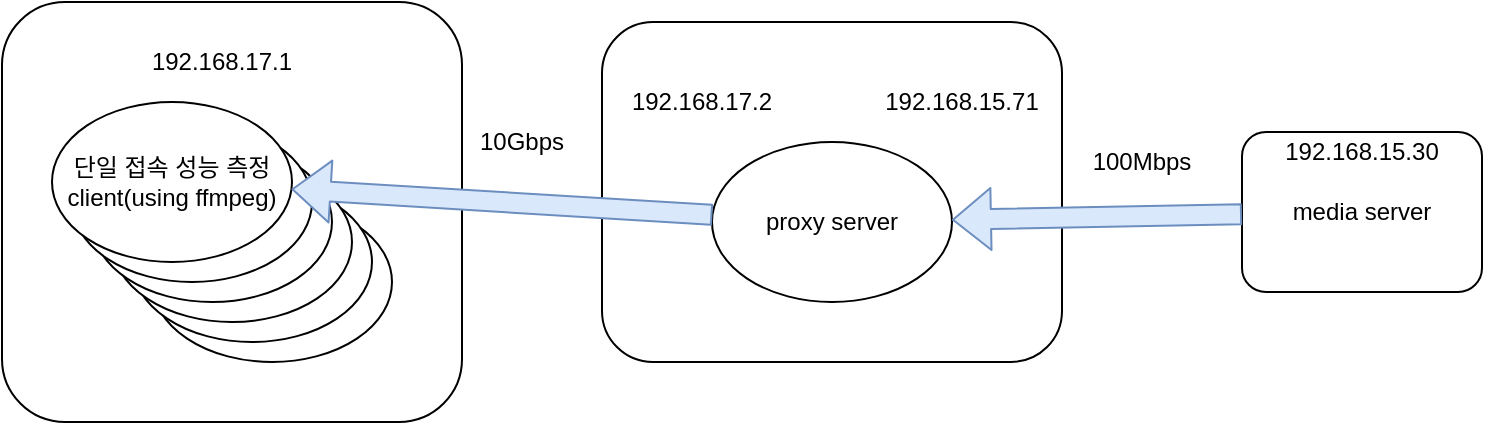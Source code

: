 <mxfile version="14.0.1" type="github" pages="4">
  <diagram name="기존 테스트 환경 이용" id="e3a06f82-3646-2815-327d-82caf3d4e204">
    <mxGraphModel dx="861" dy="708" grid="1" gridSize="10" guides="1" tooltips="1" connect="1" arrows="1" fold="1" page="1" pageScale="1.5" pageWidth="1169" pageHeight="826" background="none" math="0" shadow="0">
      <root>
        <mxCell id="0" style=";html=1;" />
        <mxCell id="1" style=";html=1;" parent="0" />
        <mxCell id="XFZ9LQP_6vd32AAqSW2_-2" value="" style="rounded=1;whiteSpace=wrap;html=1;" vertex="1" parent="1">
          <mxGeometry x="370" y="280" width="230" height="170" as="geometry" />
        </mxCell>
        <mxCell id="XFZ9LQP_6vd32AAqSW2_-3" value="192.168.15.71" style="text;html=1;strokeColor=none;fillColor=none;align=center;verticalAlign=middle;whiteSpace=wrap;rounded=0;" vertex="1" parent="1">
          <mxGeometry x="500" y="310" width="100" height="20" as="geometry" />
        </mxCell>
        <mxCell id="XFZ9LQP_6vd32AAqSW2_-4" value="192.168.17.2" style="text;html=1;strokeColor=none;fillColor=none;align=center;verticalAlign=middle;whiteSpace=wrap;rounded=0;" vertex="1" parent="1">
          <mxGeometry x="370" y="310" width="100" height="20" as="geometry" />
        </mxCell>
        <mxCell id="XFZ9LQP_6vd32AAqSW2_-5" value="media server" style="rounded=1;whiteSpace=wrap;html=1;" vertex="1" parent="1">
          <mxGeometry x="690" y="335" width="120" height="80" as="geometry" />
        </mxCell>
        <mxCell id="XFZ9LQP_6vd32AAqSW2_-7" value="proxy server" style="ellipse;whiteSpace=wrap;html=1;" vertex="1" parent="1">
          <mxGeometry x="425" y="340" width="120" height="80" as="geometry" />
        </mxCell>
        <mxCell id="XFZ9LQP_6vd32AAqSW2_-8" value="" style="rounded=1;whiteSpace=wrap;html=1;" vertex="1" parent="1">
          <mxGeometry x="70" y="270" width="230" height="210" as="geometry" />
        </mxCell>
        <mxCell id="XFZ9LQP_6vd32AAqSW2_-9" value="192.168.17.1" style="text;html=1;strokeColor=none;fillColor=none;align=center;verticalAlign=middle;whiteSpace=wrap;rounded=0;" vertex="1" parent="1">
          <mxGeometry x="130" y="290" width="100" height="20" as="geometry" />
        </mxCell>
        <mxCell id="XFZ9LQP_6vd32AAqSW2_-16" value="" style="group" vertex="1" connectable="0" parent="1">
          <mxGeometry x="95" y="320" width="170" height="130" as="geometry" />
        </mxCell>
        <mxCell id="XFZ9LQP_6vd32AAqSW2_-11" value="" style="ellipse;whiteSpace=wrap;html=1;" vertex="1" parent="XFZ9LQP_6vd32AAqSW2_-16">
          <mxGeometry x="50" y="50" width="120" height="80" as="geometry" />
        </mxCell>
        <mxCell id="XFZ9LQP_6vd32AAqSW2_-12" value="" style="ellipse;whiteSpace=wrap;html=1;" vertex="1" parent="XFZ9LQP_6vd32AAqSW2_-16">
          <mxGeometry x="40" y="40" width="120" height="80" as="geometry" />
        </mxCell>
        <mxCell id="XFZ9LQP_6vd32AAqSW2_-13" value="" style="ellipse;whiteSpace=wrap;html=1;" vertex="1" parent="XFZ9LQP_6vd32AAqSW2_-16">
          <mxGeometry x="30" y="30" width="120" height="80" as="geometry" />
        </mxCell>
        <mxCell id="XFZ9LQP_6vd32AAqSW2_-14" value="" style="ellipse;whiteSpace=wrap;html=1;" vertex="1" parent="XFZ9LQP_6vd32AAqSW2_-16">
          <mxGeometry x="20" y="20" width="120" height="80" as="geometry" />
        </mxCell>
        <mxCell id="XFZ9LQP_6vd32AAqSW2_-15" value="" style="ellipse;whiteSpace=wrap;html=1;" vertex="1" parent="XFZ9LQP_6vd32AAqSW2_-16">
          <mxGeometry x="10" y="10" width="120" height="80" as="geometry" />
        </mxCell>
        <mxCell id="XFZ9LQP_6vd32AAqSW2_-10" value="단일 접속 성능 측정 client(using ffmpeg)" style="ellipse;whiteSpace=wrap;html=1;" vertex="1" parent="XFZ9LQP_6vd32AAqSW2_-16">
          <mxGeometry width="120" height="80" as="geometry" />
        </mxCell>
        <mxCell id="XFZ9LQP_6vd32AAqSW2_-18" value="192.168.15.30" style="text;html=1;strokeColor=none;fillColor=none;align=center;verticalAlign=middle;whiteSpace=wrap;rounded=0;" vertex="1" parent="1">
          <mxGeometry x="700" y="335" width="100" height="20" as="geometry" />
        </mxCell>
        <mxCell id="4dWI_uFi1t8rFsBz-r9V-2" value="" style="shape=flexArrow;endArrow=classic;html=1;fillColor=#dae8fc;strokeColor=#6c8ebf;" edge="1" parent="1" source="XFZ9LQP_6vd32AAqSW2_-5" target="XFZ9LQP_6vd32AAqSW2_-7">
          <mxGeometry width="50" height="50" relative="1" as="geometry">
            <mxPoint x="640" y="600" as="sourcePoint" />
            <mxPoint x="690" y="550" as="targetPoint" />
          </mxGeometry>
        </mxCell>
        <mxCell id="4dWI_uFi1t8rFsBz-r9V-3" value="" style="shape=flexArrow;endArrow=classic;html=1;fillColor=#dae8fc;strokeColor=#6c8ebf;" edge="1" parent="1" source="XFZ9LQP_6vd32AAqSW2_-7" target="XFZ9LQP_6vd32AAqSW2_-10">
          <mxGeometry width="50" height="50" relative="1" as="geometry">
            <mxPoint x="330" y="560" as="sourcePoint" />
            <mxPoint x="380" y="510" as="targetPoint" />
          </mxGeometry>
        </mxCell>
        <mxCell id="FcOOeUxXPdtkOmWeGGfr-2" value="10Gbps" style="text;html=1;strokeColor=none;fillColor=none;align=center;verticalAlign=middle;whiteSpace=wrap;rounded=0;" vertex="1" parent="1">
          <mxGeometry x="310" y="330" width="40" height="20" as="geometry" />
        </mxCell>
        <mxCell id="FcOOeUxXPdtkOmWeGGfr-3" value="100Mbps" style="text;html=1;strokeColor=none;fillColor=none;align=center;verticalAlign=middle;whiteSpace=wrap;rounded=0;" vertex="1" parent="1">
          <mxGeometry x="610" y="340" width="60" height="20" as="geometry" />
        </mxCell>
      </root>
    </mxGraphModel>
  </diagram>
  <diagram id="hkR3sn4cDAYCGyZjZpPD" name="다중 접속 환경 이용">
    <mxGraphModel dx="861" dy="708" grid="1" gridSize="10" guides="1" tooltips="1" connect="1" arrows="1" fold="1" page="1" pageScale="1" pageWidth="827" pageHeight="1169" math="0" shadow="0">
      <root>
        <mxCell id="Fjwc3TazdKmqD54wbONH-0" />
        <mxCell id="Fjwc3TazdKmqD54wbONH-1" parent="Fjwc3TazdKmqD54wbONH-0" />
        <mxCell id="8pJwLT9OswFstVxDtRX_-0" value="" style="rounded=1;whiteSpace=wrap;html=1;" vertex="1" parent="Fjwc3TazdKmqD54wbONH-1">
          <mxGeometry x="380" y="170" width="230" height="170" as="geometry" />
        </mxCell>
        <mxCell id="8pJwLT9OswFstVxDtRX_-1" value="192.168.15.71" style="text;html=1;strokeColor=none;fillColor=none;align=center;verticalAlign=middle;whiteSpace=wrap;rounded=0;" vertex="1" parent="Fjwc3TazdKmqD54wbONH-1">
          <mxGeometry x="510" y="180" width="100" height="20" as="geometry" />
        </mxCell>
        <mxCell id="8pJwLT9OswFstVxDtRX_-2" value="192.168.17.2" style="text;html=1;strokeColor=none;fillColor=none;align=center;verticalAlign=middle;whiteSpace=wrap;rounded=0;" vertex="1" parent="Fjwc3TazdKmqD54wbONH-1">
          <mxGeometry x="380" y="180" width="100" height="20" as="geometry" />
        </mxCell>
        <mxCell id="8pJwLT9OswFstVxDtRX_-3" value="media server" style="rounded=1;whiteSpace=wrap;html=1;" vertex="1" parent="Fjwc3TazdKmqD54wbONH-1">
          <mxGeometry x="690" y="220" width="120" height="80" as="geometry" />
        </mxCell>
        <mxCell id="8pJwLT9OswFstVxDtRX_-5" value="proxy server" style="ellipse;whiteSpace=wrap;html=1;" vertex="1" parent="Fjwc3TazdKmqD54wbONH-1">
          <mxGeometry x="435" y="230" width="120" height="80" as="geometry" />
        </mxCell>
        <mxCell id="8pJwLT9OswFstVxDtRX_-6" value="" style="rounded=1;whiteSpace=wrap;html=1;" vertex="1" parent="Fjwc3TazdKmqD54wbONH-1">
          <mxGeometry x="80" y="160" width="230" height="210" as="geometry" />
        </mxCell>
        <mxCell id="8pJwLT9OswFstVxDtRX_-7" value="192.168.17.1" style="text;html=1;strokeColor=none;fillColor=none;align=center;verticalAlign=middle;whiteSpace=wrap;rounded=0;" vertex="1" parent="Fjwc3TazdKmqD54wbONH-1">
          <mxGeometry x="140" y="180" width="100" height="20" as="geometry" />
        </mxCell>
        <mxCell id="8pJwLT9OswFstVxDtRX_-9" value="192.168.15.30" style="text;html=1;strokeColor=none;fillColor=none;align=center;verticalAlign=middle;whiteSpace=wrap;rounded=0;" vertex="1" parent="Fjwc3TazdKmqD54wbONH-1">
          <mxGeometry x="700" y="220" width="100" height="20" as="geometry" />
        </mxCell>
        <mxCell id="8pJwLT9OswFstVxDtRX_-10" value="다중 접속 성능 측정 client (using live555)" style="ellipse;whiteSpace=wrap;html=1;" vertex="1" parent="Fjwc3TazdKmqD54wbONH-1">
          <mxGeometry x="130" y="230" width="120" height="80" as="geometry" />
        </mxCell>
        <mxCell id="m8TRtbLgluK5ZIM373d8-0" value="" style="shape=flexArrow;endArrow=classic;html=1;fillColor=#dae8fc;strokeColor=#6c8ebf;" edge="1" parent="Fjwc3TazdKmqD54wbONH-1" source="8pJwLT9OswFstVxDtRX_-5" target="8pJwLT9OswFstVxDtRX_-10">
          <mxGeometry width="50" height="50" relative="1" as="geometry">
            <mxPoint x="370" y="490" as="sourcePoint" />
            <mxPoint x="420" y="440" as="targetPoint" />
          </mxGeometry>
        </mxCell>
        <mxCell id="m8TRtbLgluK5ZIM373d8-1" value="" style="shape=flexArrow;endArrow=classic;html=1;fillColor=#dae8fc;strokeColor=#6c8ebf;" edge="1" parent="Fjwc3TazdKmqD54wbONH-1" source="8pJwLT9OswFstVxDtRX_-3" target="8pJwLT9OswFstVxDtRX_-5">
          <mxGeometry width="50" height="50" relative="1" as="geometry">
            <mxPoint x="770" y="440" as="sourcePoint" />
            <mxPoint x="585" y="440" as="targetPoint" />
          </mxGeometry>
        </mxCell>
        <mxCell id="ZIKvvayDOVXVrU8kE1or-0" value="10Gbps" style="text;html=1;strokeColor=none;fillColor=none;align=center;verticalAlign=middle;whiteSpace=wrap;rounded=0;" vertex="1" parent="Fjwc3TazdKmqD54wbONH-1">
          <mxGeometry x="320" y="230" width="40" height="20" as="geometry" />
        </mxCell>
        <mxCell id="ZIKvvayDOVXVrU8kE1or-1" value="100Mbps" style="text;html=1;strokeColor=none;fillColor=none;align=center;verticalAlign=middle;whiteSpace=wrap;rounded=0;" vertex="1" parent="Fjwc3TazdKmqD54wbONH-1">
          <mxGeometry x="630" y="230" width="50" height="20" as="geometry" />
        </mxCell>
      </root>
    </mxGraphModel>
  </diagram>
  <diagram id="uhgjBJ7_JR388hK3bsBW" name="다중 사이트 접속 환경">
    <mxGraphModel dx="861" dy="708" grid="1" gridSize="10" guides="1" tooltips="1" connect="1" arrows="1" fold="1" page="1" pageScale="1" pageWidth="827" pageHeight="1169" math="0" shadow="0">
      <root>
        <mxCell id="BUUrjIPQTUBlwi6Qux27-0" />
        <mxCell id="BUUrjIPQTUBlwi6Qux27-1" parent="BUUrjIPQTUBlwi6Qux27-0" />
        <mxCell id="BUUrjIPQTUBlwi6Qux27-2" value="" style="rounded=1;whiteSpace=wrap;html=1;" vertex="1" parent="BUUrjIPQTUBlwi6Qux27-1">
          <mxGeometry x="380" y="190" width="230" height="170" as="geometry" />
        </mxCell>
        <mxCell id="BUUrjIPQTUBlwi6Qux27-3" value="192.168.15.71" style="text;html=1;strokeColor=none;fillColor=none;align=center;verticalAlign=middle;whiteSpace=wrap;rounded=0;" vertex="1" parent="BUUrjIPQTUBlwi6Qux27-1">
          <mxGeometry x="510" y="220" width="100" height="20" as="geometry" />
        </mxCell>
        <mxCell id="BUUrjIPQTUBlwi6Qux27-4" value="192.168.17.2" style="text;html=1;strokeColor=none;fillColor=none;align=center;verticalAlign=middle;whiteSpace=wrap;rounded=0;" vertex="1" parent="BUUrjIPQTUBlwi6Qux27-1">
          <mxGeometry x="380" y="220" width="100" height="20" as="geometry" />
        </mxCell>
        <mxCell id="BUUrjIPQTUBlwi6Qux27-7" value="proxy server" style="ellipse;whiteSpace=wrap;html=1;" vertex="1" parent="BUUrjIPQTUBlwi6Qux27-1">
          <mxGeometry x="435" y="250" width="120" height="80" as="geometry" />
        </mxCell>
        <mxCell id="cxo9fNkJwvbnUJtVLg4k-5" value="" style="group" vertex="1" connectable="0" parent="BUUrjIPQTUBlwi6Qux27-1">
          <mxGeometry x="80" y="110" width="230" height="340" as="geometry" />
        </mxCell>
        <mxCell id="BUUrjIPQTUBlwi6Qux27-8" value="" style="rounded=1;whiteSpace=wrap;html=1;" vertex="1" parent="cxo9fNkJwvbnUJtVLg4k-5">
          <mxGeometry width="230" height="340" as="geometry" />
        </mxCell>
        <mxCell id="BUUrjIPQTUBlwi6Qux27-9" value="192.168.17.1" style="text;html=1;strokeColor=none;fillColor=none;align=center;verticalAlign=middle;whiteSpace=wrap;rounded=0;" vertex="1" parent="cxo9fNkJwvbnUJtVLg4k-5">
          <mxGeometry x="60" y="20" width="100" height="20" as="geometry" />
        </mxCell>
        <mxCell id="BUUrjIPQTUBlwi6Qux27-12" value="다중 접속 성능 측정 client (using live555)" style="ellipse;whiteSpace=wrap;html=1;" vertex="1" parent="cxo9fNkJwvbnUJtVLg4k-5">
          <mxGeometry x="50" y="70" width="120" height="80" as="geometry" />
        </mxCell>
        <mxCell id="cxo9fNkJwvbnUJtVLg4k-0" value="다중 접속 성능 측정 client (using live555)" style="ellipse;whiteSpace=wrap;html=1;" vertex="1" parent="cxo9fNkJwvbnUJtVLg4k-5">
          <mxGeometry x="50" y="160" width="120" height="80" as="geometry" />
        </mxCell>
        <mxCell id="cxo9fNkJwvbnUJtVLg4k-1" value="다중 접속 성능 측정 client (using live555)" style="ellipse;whiteSpace=wrap;html=1;" vertex="1" parent="cxo9fNkJwvbnUJtVLg4k-5">
          <mxGeometry x="50" y="250" width="120" height="80" as="geometry" />
        </mxCell>
        <mxCell id="cxo9fNkJwvbnUJtVLg4k-6" value="" style="group" vertex="1" connectable="0" parent="BUUrjIPQTUBlwi6Qux27-1">
          <mxGeometry x="680" y="110" width="230" height="340" as="geometry" />
        </mxCell>
        <mxCell id="cxo9fNkJwvbnUJtVLg4k-7" value="" style="rounded=1;whiteSpace=wrap;html=1;" vertex="1" parent="cxo9fNkJwvbnUJtVLg4k-6">
          <mxGeometry width="230" height="340" as="geometry" />
        </mxCell>
        <mxCell id="cxo9fNkJwvbnUJtVLg4k-8" value="192.168.15.24" style="text;html=1;strokeColor=none;fillColor=none;align=center;verticalAlign=middle;whiteSpace=wrap;rounded=0;" vertex="1" parent="cxo9fNkJwvbnUJtVLg4k-6">
          <mxGeometry x="60" y="20" width="100" height="20" as="geometry" />
        </mxCell>
        <mxCell id="cxo9fNkJwvbnUJtVLg4k-9" value="다중 접속 성능 측정 client (using live555)" style="ellipse;whiteSpace=wrap;html=1;" vertex="1" parent="cxo9fNkJwvbnUJtVLg4k-6">
          <mxGeometry x="50" y="70" width="120" height="80" as="geometry" />
        </mxCell>
        <mxCell id="cxo9fNkJwvbnUJtVLg4k-10" value="다중 접속 성능 측정 client (using live555)" style="ellipse;whiteSpace=wrap;html=1;" vertex="1" parent="cxo9fNkJwvbnUJtVLg4k-6">
          <mxGeometry x="50" y="160" width="120" height="80" as="geometry" />
        </mxCell>
        <mxCell id="cxo9fNkJwvbnUJtVLg4k-11" value="다중 접속 성능 측정 client (using live555)" style="ellipse;whiteSpace=wrap;html=1;" vertex="1" parent="cxo9fNkJwvbnUJtVLg4k-6">
          <mxGeometry x="50" y="250" width="120" height="80" as="geometry" />
        </mxCell>
        <mxCell id="vgGqtEQ1BQVsptybYaGz-0" value="" style="shape=flexArrow;endArrow=classic;html=1;fillColor=#dae8fc;strokeColor=#6c8ebf;" edge="1" parent="BUUrjIPQTUBlwi6Qux27-1" source="BUUrjIPQTUBlwi6Qux27-7" target="cxo9fNkJwvbnUJtVLg4k-1">
          <mxGeometry width="50" height="50" relative="1" as="geometry">
            <mxPoint x="440" y="480" as="sourcePoint" />
            <mxPoint x="400" y="460" as="targetPoint" />
          </mxGeometry>
        </mxCell>
        <mxCell id="vgGqtEQ1BQVsptybYaGz-1" value="" style="shape=flexArrow;endArrow=classic;html=1;fillColor=#dae8fc;strokeColor=#6c8ebf;" edge="1" parent="BUUrjIPQTUBlwi6Qux27-1" source="BUUrjIPQTUBlwi6Qux27-7" target="cxo9fNkJwvbnUJtVLg4k-0">
          <mxGeometry width="50" height="50" relative="1" as="geometry">
            <mxPoint x="470" y="510" as="sourcePoint" />
            <mxPoint x="452.227" y="319.033" as="targetPoint" />
          </mxGeometry>
        </mxCell>
        <mxCell id="vgGqtEQ1BQVsptybYaGz-2" value="" style="shape=flexArrow;endArrow=classic;html=1;fillColor=#dae8fc;strokeColor=#6c8ebf;" edge="1" parent="BUUrjIPQTUBlwi6Qux27-1" source="BUUrjIPQTUBlwi6Qux27-7" target="BUUrjIPQTUBlwi6Qux27-12">
          <mxGeometry width="50" height="50" relative="1" as="geometry">
            <mxPoint x="360" y="160" as="sourcePoint" />
            <mxPoint x="462.227" y="329.033" as="targetPoint" />
          </mxGeometry>
        </mxCell>
        <mxCell id="MdC6Lm9sZ6NcO5XNqYiy-0" value="" style="shape=flexArrow;endArrow=classic;html=1;fillColor=#dae8fc;strokeColor=#6c8ebf;" edge="1" parent="BUUrjIPQTUBlwi6Qux27-1" source="BUUrjIPQTUBlwi6Qux27-7" target="cxo9fNkJwvbnUJtVLg4k-11">
          <mxGeometry width="50" height="50" relative="1" as="geometry">
            <mxPoint x="649.341" y="439.999" as="sourcePoint" />
            <mxPoint x="450.003" y="512.077" as="targetPoint" />
          </mxGeometry>
        </mxCell>
        <mxCell id="MdC6Lm9sZ6NcO5XNqYiy-1" value="" style="shape=flexArrow;endArrow=classic;html=1;fillColor=#dae8fc;strokeColor=#6c8ebf;" edge="1" parent="BUUrjIPQTUBlwi6Qux27-1" source="BUUrjIPQTUBlwi6Qux27-7" target="cxo9fNkJwvbnUJtVLg4k-10">
          <mxGeometry width="50" height="50" relative="1" as="geometry">
            <mxPoint x="462.111" y="328.889" as="sourcePoint" />
            <mxPoint x="262.773" y="400.967" as="targetPoint" />
          </mxGeometry>
        </mxCell>
        <mxCell id="MdC6Lm9sZ6NcO5XNqYiy-2" value="" style="shape=flexArrow;endArrow=classic;html=1;fillColor=#dae8fc;strokeColor=#6c8ebf;" edge="1" parent="BUUrjIPQTUBlwi6Qux27-1" source="BUUrjIPQTUBlwi6Qux27-7" target="cxo9fNkJwvbnUJtVLg4k-9">
          <mxGeometry width="50" height="50" relative="1" as="geometry">
            <mxPoint x="472.111" y="338.889" as="sourcePoint" />
            <mxPoint x="272.773" y="410.967" as="targetPoint" />
          </mxGeometry>
        </mxCell>
        <mxCell id="MdC6Lm9sZ6NcO5XNqYiy-3" value="" style="shape=flexArrow;endArrow=classic;html=1;fillColor=#dae8fc;strokeColor=#6c8ebf;" edge="1" parent="BUUrjIPQTUBlwi6Qux27-1" source="BUUrjIPQTUBlwi6Qux27-5" target="BUUrjIPQTUBlwi6Qux27-7">
          <mxGeometry width="50" height="50" relative="1" as="geometry">
            <mxPoint x="557.398" y="319.487" as="sourcePoint" />
            <mxPoint x="747.635" y="390.474" as="targetPoint" />
          </mxGeometry>
        </mxCell>
        <mxCell id="p47qT8-LsNAnAkikmj5f-0" value="" style="group" vertex="1" connectable="0" parent="BUUrjIPQTUBlwi6Qux27-1">
          <mxGeometry x="435" y="70" width="120" height="80" as="geometry" />
        </mxCell>
        <mxCell id="BUUrjIPQTUBlwi6Qux27-5" value="media server" style="rounded=1;whiteSpace=wrap;html=1;" vertex="1" parent="p47qT8-LsNAnAkikmj5f-0">
          <mxGeometry width="120" height="80" as="geometry" />
        </mxCell>
        <mxCell id="BUUrjIPQTUBlwi6Qux27-11" value="192.168.15.30" style="text;html=1;strokeColor=none;fillColor=none;align=center;verticalAlign=middle;whiteSpace=wrap;rounded=0;" vertex="1" parent="p47qT8-LsNAnAkikmj5f-0">
          <mxGeometry x="10" width="100" height="20" as="geometry" />
        </mxCell>
        <mxCell id="p47qT8-LsNAnAkikmj5f-1" value="..." style="text;html=1;strokeColor=none;fillColor=none;align=center;verticalAlign=middle;whiteSpace=wrap;rounded=0;fontStyle=1" vertex="1" parent="BUUrjIPQTUBlwi6Qux27-1">
          <mxGeometry x="500" y="160" width="40" height="20" as="geometry" />
        </mxCell>
      </root>
    </mxGraphModel>
  </diagram>
  <diagram id="AcDFYBQOCA0mSE_7-_PF" name="Load Balancer 사용">
    <mxGraphModel dx="861" dy="708" grid="1" gridSize="10" guides="1" tooltips="1" connect="1" arrows="1" fold="1" page="1" pageScale="1" pageWidth="827" pageHeight="1169" math="0" shadow="0">
      <root>
        <mxCell id="hHD968hnARFrCfqBzCk8-0" />
        <mxCell id="hHD968hnARFrCfqBzCk8-1" parent="hHD968hnARFrCfqBzCk8-0" />
        <mxCell id="r4-z6pHgullEZhp2e9bd-0" value="" style="rounded=1;whiteSpace=wrap;html=1;" vertex="1" parent="hHD968hnARFrCfqBzCk8-1">
          <mxGeometry x="340" y="190" width="310" height="370" as="geometry" />
        </mxCell>
        <mxCell id="r4-z6pHgullEZhp2e9bd-2" value="192.168.17.2" style="text;html=1;strokeColor=none;fillColor=none;align=center;verticalAlign=middle;whiteSpace=wrap;rounded=0;" vertex="1" parent="hHD968hnARFrCfqBzCk8-1">
          <mxGeometry x="380" y="200" width="100" height="20" as="geometry" />
        </mxCell>
        <mxCell id="r4-z6pHgullEZhp2e9bd-4" value="Load balancer" style="ellipse;whiteSpace=wrap;html=1;" vertex="1" parent="hHD968hnARFrCfqBzCk8-1">
          <mxGeometry x="435" y="250" width="120" height="80" as="geometry" />
        </mxCell>
        <mxCell id="r4-z6pHgullEZhp2e9bd-6" value="" style="group" vertex="1" connectable="0" parent="hHD968hnARFrCfqBzCk8-1">
          <mxGeometry x="80" y="110" width="230" height="340" as="geometry" />
        </mxCell>
        <mxCell id="r4-z6pHgullEZhp2e9bd-7" value="" style="rounded=1;whiteSpace=wrap;html=1;" vertex="1" parent="r4-z6pHgullEZhp2e9bd-6">
          <mxGeometry width="230" height="340" as="geometry" />
        </mxCell>
        <mxCell id="r4-z6pHgullEZhp2e9bd-8" value="192.168.17.1" style="text;html=1;strokeColor=none;fillColor=none;align=center;verticalAlign=middle;whiteSpace=wrap;rounded=0;" vertex="1" parent="r4-z6pHgullEZhp2e9bd-6">
          <mxGeometry x="60" y="20" width="100" height="20" as="geometry" />
        </mxCell>
        <mxCell id="r4-z6pHgullEZhp2e9bd-9" value="다중 접속 성능 측정 client (using live555)" style="ellipse;whiteSpace=wrap;html=1;" vertex="1" parent="r4-z6pHgullEZhp2e9bd-6">
          <mxGeometry x="50" y="70" width="120" height="80" as="geometry" />
        </mxCell>
        <mxCell id="r4-z6pHgullEZhp2e9bd-10" value="다중 접속 성능 측정 client (using live555)" style="ellipse;whiteSpace=wrap;html=1;" vertex="1" parent="r4-z6pHgullEZhp2e9bd-6">
          <mxGeometry x="50" y="160" width="120" height="80" as="geometry" />
        </mxCell>
        <mxCell id="r4-z6pHgullEZhp2e9bd-11" value="다중 접속 성능 측정 client (using live555)" style="ellipse;whiteSpace=wrap;html=1;" vertex="1" parent="r4-z6pHgullEZhp2e9bd-6">
          <mxGeometry x="50" y="250" width="120" height="80" as="geometry" />
        </mxCell>
        <mxCell id="r4-z6pHgullEZhp2e9bd-18" value="" style="shape=flexArrow;endArrow=classic;html=1;fillColor=#dae8fc;strokeColor=#6c8ebf;" edge="1" parent="hHD968hnARFrCfqBzCk8-1" source="r4-z6pHgullEZhp2e9bd-4" target="r4-z6pHgullEZhp2e9bd-11">
          <mxGeometry width="50" height="50" relative="1" as="geometry">
            <mxPoint x="440" y="480" as="sourcePoint" />
            <mxPoint x="400" y="460" as="targetPoint" />
          </mxGeometry>
        </mxCell>
        <mxCell id="r4-z6pHgullEZhp2e9bd-19" value="" style="shape=flexArrow;endArrow=classic;html=1;fillColor=#dae8fc;strokeColor=#6c8ebf;" edge="1" parent="hHD968hnARFrCfqBzCk8-1" source="r4-z6pHgullEZhp2e9bd-4" target="r4-z6pHgullEZhp2e9bd-10">
          <mxGeometry width="50" height="50" relative="1" as="geometry">
            <mxPoint x="470" y="510" as="sourcePoint" />
            <mxPoint x="452.227" y="319.033" as="targetPoint" />
          </mxGeometry>
        </mxCell>
        <mxCell id="r4-z6pHgullEZhp2e9bd-20" value="" style="shape=flexArrow;endArrow=classic;html=1;fillColor=#dae8fc;strokeColor=#6c8ebf;" edge="1" parent="hHD968hnARFrCfqBzCk8-1" source="r4-z6pHgullEZhp2e9bd-4" target="r4-z6pHgullEZhp2e9bd-9">
          <mxGeometry width="50" height="50" relative="1" as="geometry">
            <mxPoint x="360" y="160" as="sourcePoint" />
            <mxPoint x="462.227" y="329.033" as="targetPoint" />
          </mxGeometry>
        </mxCell>
        <mxCell id="r4-z6pHgullEZhp2e9bd-25" value="proxy server" style="ellipse;whiteSpace=wrap;html=1;" vertex="1" parent="hHD968hnARFrCfqBzCk8-1">
          <mxGeometry x="370" y="360" width="120" height="80" as="geometry" />
        </mxCell>
        <mxCell id="r4-z6pHgullEZhp2e9bd-26" value="proxy server" style="ellipse;whiteSpace=wrap;html=1;" vertex="1" parent="hHD968hnARFrCfqBzCk8-1">
          <mxGeometry x="510" y="360" width="120" height="80" as="geometry" />
        </mxCell>
        <mxCell id="r4-z6pHgullEZhp2e9bd-27" value="proxy server" style="ellipse;whiteSpace=wrap;html=1;" vertex="1" parent="hHD968hnARFrCfqBzCk8-1">
          <mxGeometry x="435" y="450" width="120" height="80" as="geometry" />
        </mxCell>
        <mxCell id="r4-z6pHgullEZhp2e9bd-28" value="" style="endArrow=none;html=1;" edge="1" parent="hHD968hnARFrCfqBzCk8-1" source="r4-z6pHgullEZhp2e9bd-25" target="r4-z6pHgullEZhp2e9bd-4">
          <mxGeometry width="50" height="50" relative="1" as="geometry">
            <mxPoint x="450" y="390" as="sourcePoint" />
            <mxPoint x="500" y="340" as="targetPoint" />
          </mxGeometry>
        </mxCell>
        <mxCell id="r4-z6pHgullEZhp2e9bd-29" value="" style="endArrow=none;html=1;" edge="1" parent="hHD968hnARFrCfqBzCk8-1" source="r4-z6pHgullEZhp2e9bd-27" target="r4-z6pHgullEZhp2e9bd-4">
          <mxGeometry width="50" height="50" relative="1" as="geometry">
            <mxPoint x="730" y="590" as="sourcePoint" />
            <mxPoint x="780" y="540" as="targetPoint" />
          </mxGeometry>
        </mxCell>
        <mxCell id="r4-z6pHgullEZhp2e9bd-30" value="" style="endArrow=none;html=1;" edge="1" parent="hHD968hnARFrCfqBzCk8-1" source="r4-z6pHgullEZhp2e9bd-26" target="r4-z6pHgullEZhp2e9bd-4">
          <mxGeometry width="50" height="50" relative="1" as="geometry">
            <mxPoint x="462.194" y="372.837" as="sourcePoint" />
            <mxPoint x="483.009" y="337.216" as="targetPoint" />
          </mxGeometry>
        </mxCell>
        <mxCell id="sX-aYrpyXawdo6pY_G1c-4" value="" style="group;" vertex="1" connectable="0" parent="hHD968hnARFrCfqBzCk8-1">
          <mxGeometry x="700" y="60" width="250" height="500" as="geometry" />
        </mxCell>
        <mxCell id="sX-aYrpyXawdo6pY_G1c-3" value="" style="rounded=1;whiteSpace=wrap;html=1;" vertex="1" parent="sX-aYrpyXawdo6pY_G1c-4">
          <mxGeometry width="250" height="500" as="geometry" />
        </mxCell>
        <mxCell id="r4-z6pHgullEZhp2e9bd-12" value="" style="group" vertex="1" connectable="0" parent="sX-aYrpyXawdo6pY_G1c-4">
          <mxGeometry x="10" y="130" width="230" height="340" as="geometry" />
        </mxCell>
        <mxCell id="r4-z6pHgullEZhp2e9bd-13" value="" style="rounded=1;whiteSpace=wrap;html=1;" vertex="1" parent="r4-z6pHgullEZhp2e9bd-12">
          <mxGeometry width="230" height="340" as="geometry" />
        </mxCell>
        <mxCell id="r4-z6pHgullEZhp2e9bd-15" value="다중 접속 성능 측정 client (using live555)" style="ellipse;whiteSpace=wrap;html=1;" vertex="1" parent="r4-z6pHgullEZhp2e9bd-12">
          <mxGeometry x="50" y="70" width="120" height="80" as="geometry" />
        </mxCell>
        <mxCell id="r4-z6pHgullEZhp2e9bd-16" value="다중 접속 성능 측정 client (using live555)" style="ellipse;whiteSpace=wrap;html=1;" vertex="1" parent="r4-z6pHgullEZhp2e9bd-12">
          <mxGeometry x="50" y="160" width="120" height="80" as="geometry" />
        </mxCell>
        <mxCell id="r4-z6pHgullEZhp2e9bd-17" value="다중 접속 성능 측정 client (using live555)" style="ellipse;whiteSpace=wrap;html=1;" vertex="1" parent="r4-z6pHgullEZhp2e9bd-12">
          <mxGeometry x="50" y="250" width="120" height="80" as="geometry" />
        </mxCell>
        <mxCell id="sX-aYrpyXawdo6pY_G1c-0" value="" style="group" vertex="1" connectable="0" parent="sX-aYrpyXawdo6pY_G1c-4">
          <mxGeometry x="10" y="30" width="120" height="80" as="geometry" />
        </mxCell>
        <mxCell id="r4-z6pHgullEZhp2e9bd-3" value="media server" style="rounded=1;whiteSpace=wrap;html=1;" vertex="1" parent="sX-aYrpyXawdo6pY_G1c-0">
          <mxGeometry width="120" height="80" as="geometry" />
        </mxCell>
        <mxCell id="sX-aYrpyXawdo6pY_G1c-6" value="192.168.15.24" style="text;html=1;strokeColor=none;fillColor=none;align=center;verticalAlign=middle;whiteSpace=wrap;rounded=0;" vertex="1" parent="sX-aYrpyXawdo6pY_G1c-4">
          <mxGeometry x="150" y="20" width="90" height="20" as="geometry" />
        </mxCell>
        <mxCell id="r4-z6pHgullEZhp2e9bd-21" value="" style="shape=flexArrow;endArrow=classic;html=1;fillColor=#dae8fc;strokeColor=#6c8ebf;" edge="1" parent="hHD968hnARFrCfqBzCk8-1" source="r4-z6pHgullEZhp2e9bd-4" target="r4-z6pHgullEZhp2e9bd-17">
          <mxGeometry width="50" height="50" relative="1" as="geometry">
            <mxPoint x="649.341" y="439.999" as="sourcePoint" />
            <mxPoint x="450.003" y="512.077" as="targetPoint" />
          </mxGeometry>
        </mxCell>
        <mxCell id="r4-z6pHgullEZhp2e9bd-22" value="" style="shape=flexArrow;endArrow=classic;html=1;fillColor=#dae8fc;strokeColor=#6c8ebf;" edge="1" parent="hHD968hnARFrCfqBzCk8-1" source="r4-z6pHgullEZhp2e9bd-4" target="r4-z6pHgullEZhp2e9bd-16">
          <mxGeometry width="50" height="50" relative="1" as="geometry">
            <mxPoint x="462.111" y="328.889" as="sourcePoint" />
            <mxPoint x="262.773" y="400.967" as="targetPoint" />
          </mxGeometry>
        </mxCell>
        <mxCell id="r4-z6pHgullEZhp2e9bd-23" value="" style="shape=flexArrow;endArrow=classic;html=1;fillColor=#dae8fc;strokeColor=#6c8ebf;" edge="1" parent="hHD968hnARFrCfqBzCk8-1" source="r4-z6pHgullEZhp2e9bd-4" target="r4-z6pHgullEZhp2e9bd-15">
          <mxGeometry width="50" height="50" relative="1" as="geometry">
            <mxPoint x="472.111" y="338.889" as="sourcePoint" />
            <mxPoint x="272.773" y="410.967" as="targetPoint" />
          </mxGeometry>
        </mxCell>
        <mxCell id="r4-z6pHgullEZhp2e9bd-24" value="" style="shape=flexArrow;endArrow=classic;html=1;fillColor=#dae8fc;strokeColor=#6c8ebf;" edge="1" parent="hHD968hnARFrCfqBzCk8-1" source="r4-z6pHgullEZhp2e9bd-3" target="r4-z6pHgullEZhp2e9bd-4">
          <mxGeometry width="50" height="50" relative="1" as="geometry">
            <mxPoint x="557.398" y="319.487" as="sourcePoint" />
            <mxPoint x="747.635" y="390.474" as="targetPoint" />
          </mxGeometry>
        </mxCell>
        <mxCell id="r4-z6pHgullEZhp2e9bd-1" value="192.168.15.71" style="text;html=1;strokeColor=none;fillColor=none;align=center;verticalAlign=middle;whiteSpace=wrap;rounded=0;" vertex="1" parent="hHD968hnARFrCfqBzCk8-1">
          <mxGeometry x="490" y="200" width="100" height="20" as="geometry" />
        </mxCell>
        <mxCell id="DxvmGU8j3h2cuACC0W1Q-0" value="..." style="text;html=1;strokeColor=none;fillColor=none;align=center;verticalAlign=middle;whiteSpace=wrap;rounded=0;fontStyle=1" vertex="1" parent="hHD968hnARFrCfqBzCk8-1">
          <mxGeometry x="640" y="150" width="40" height="20" as="geometry" />
        </mxCell>
      </root>
    </mxGraphModel>
  </diagram>
</mxfile>
